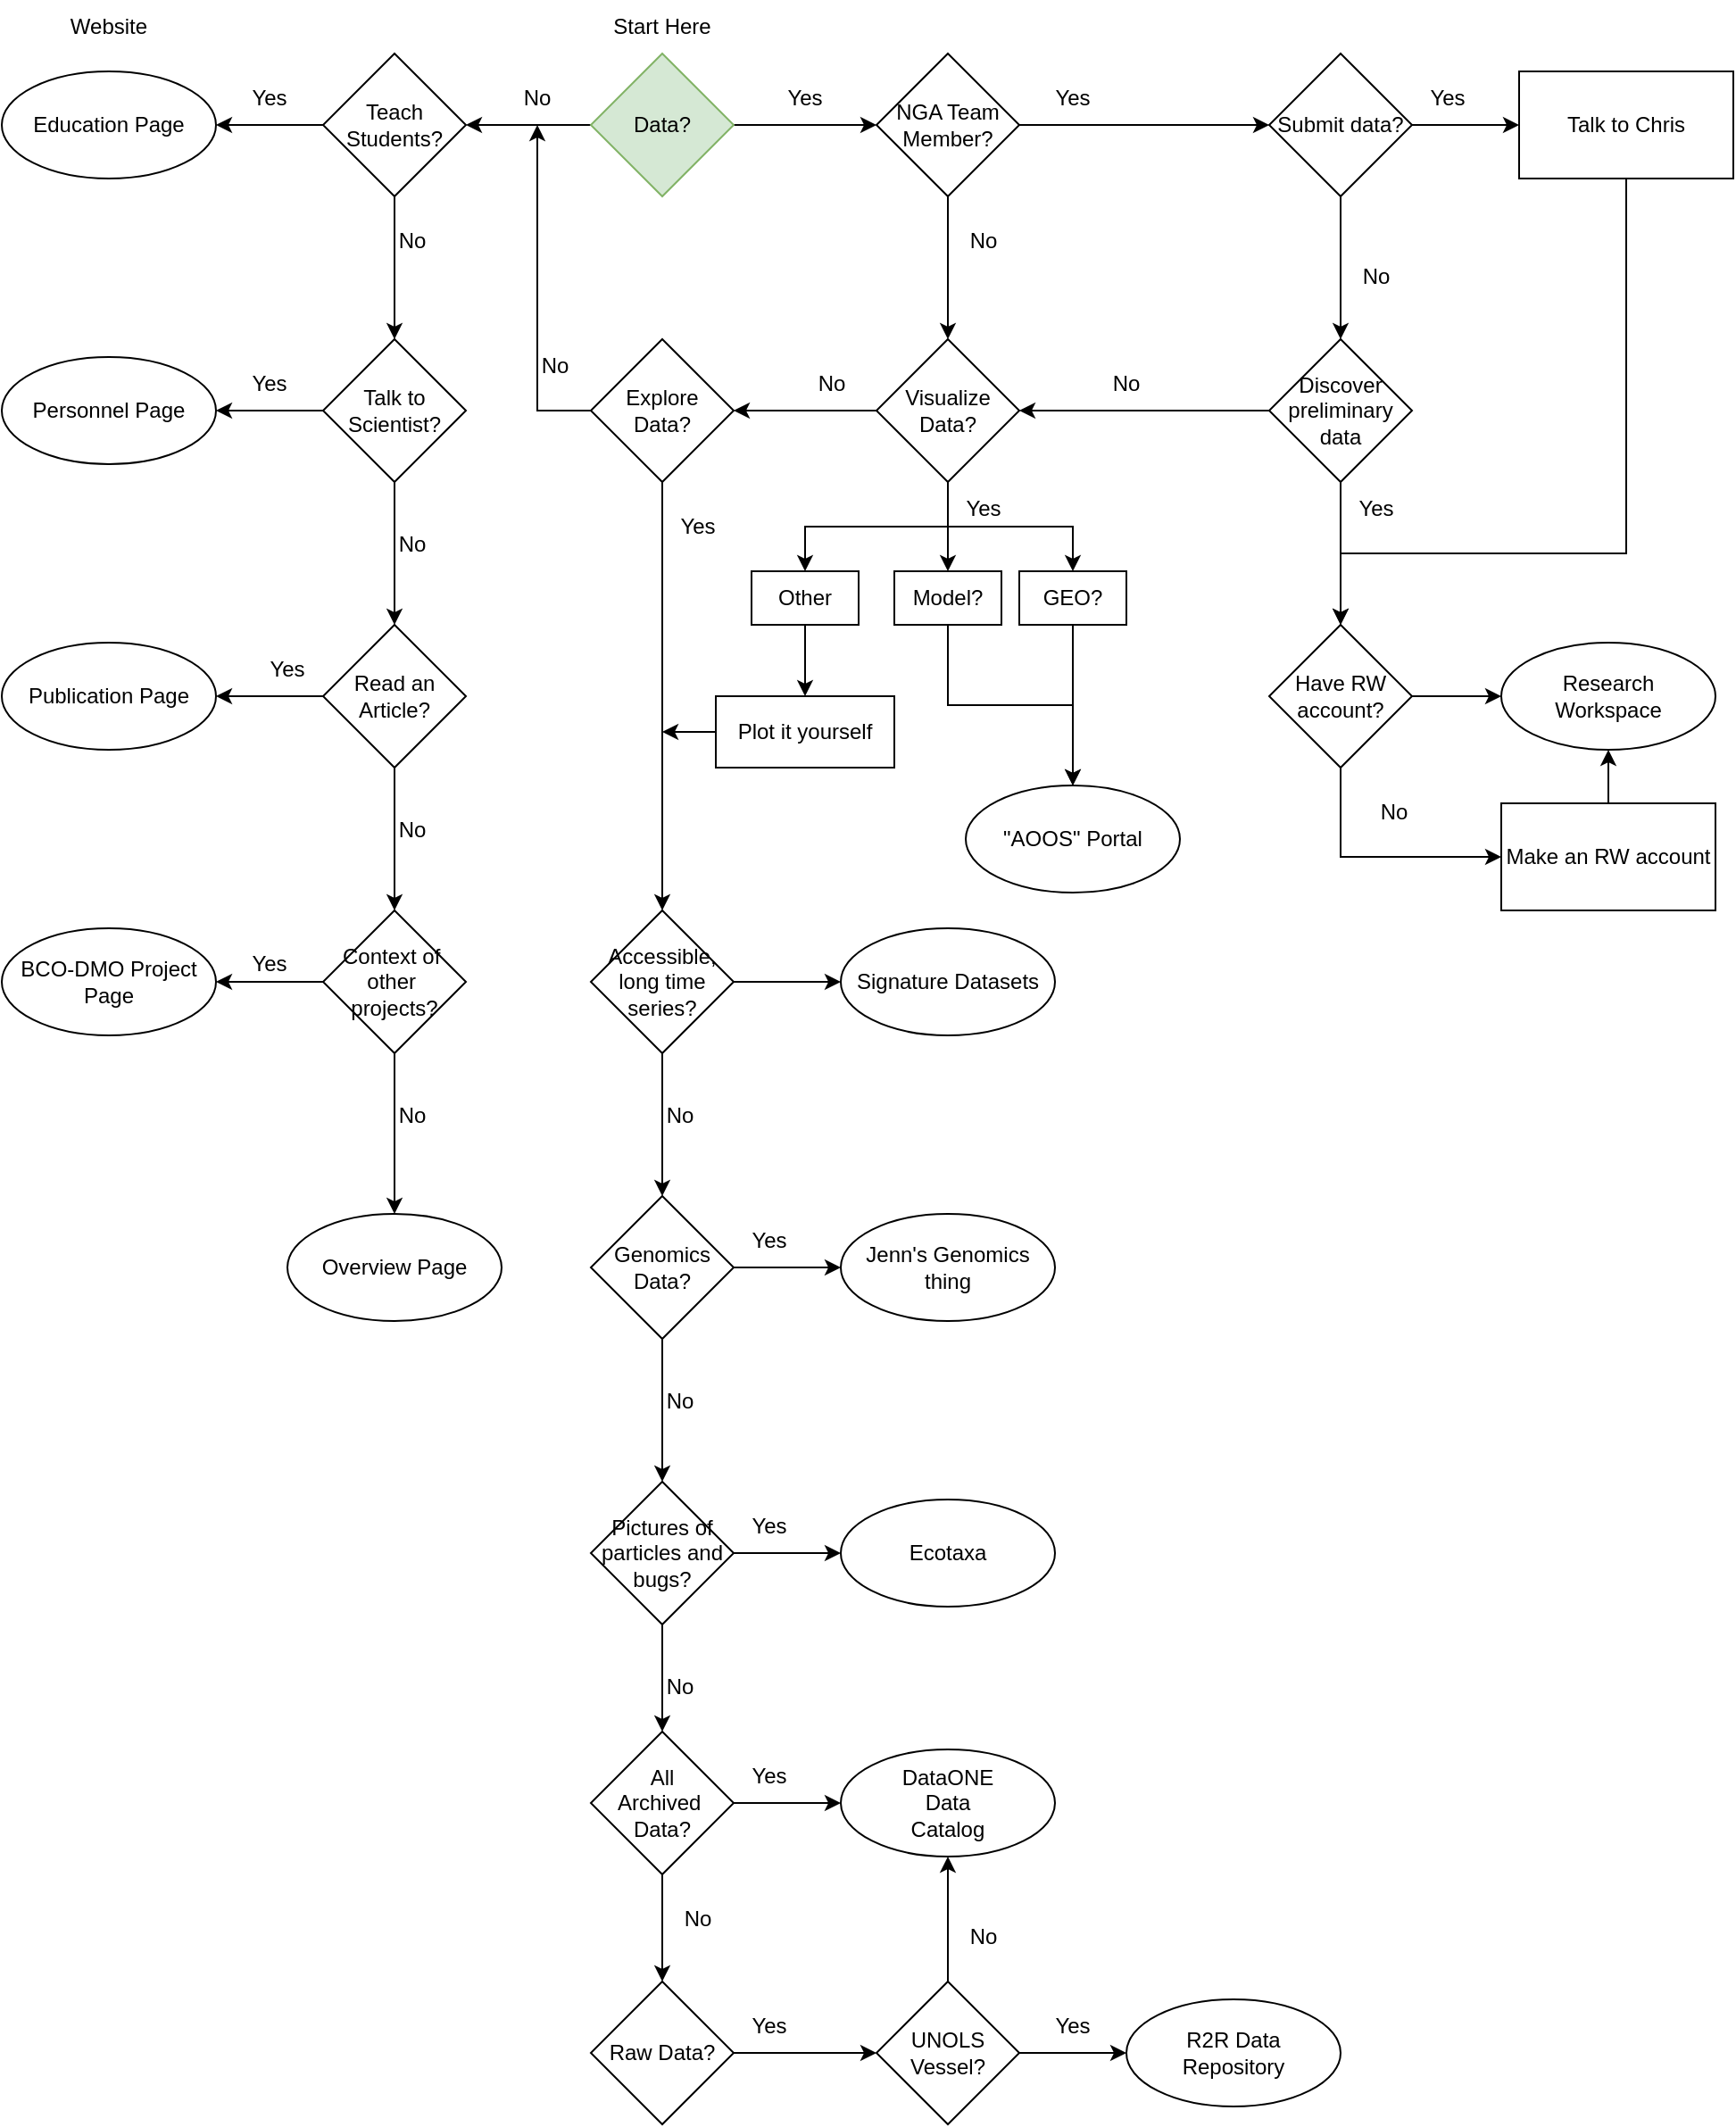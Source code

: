 <mxfile version="15.5.9" type="device"><diagram id="ykMY72sctvwaHT-kGBbZ" name="Page-1"><mxGraphModel dx="1756" dy="651" grid="1" gridSize="10" guides="1" tooltips="1" connect="1" arrows="1" fold="1" page="1" pageScale="1" pageWidth="850" pageHeight="1100" math="0" shadow="0"><root><mxCell id="0"/><mxCell id="1" parent="0"/><mxCell id="GKDKkPJBHjTfs81k0mIY-3" value="" style="edgeStyle=orthogonalEdgeStyle;rounded=0;orthogonalLoop=1;jettySize=auto;html=1;" parent="1" source="GKDKkPJBHjTfs81k0mIY-1" target="GKDKkPJBHjTfs81k0mIY-2" edge="1"><mxGeometry relative="1" as="geometry"/></mxCell><mxCell id="GKDKkPJBHjTfs81k0mIY-6" value="" style="edgeStyle=orthogonalEdgeStyle;rounded=0;orthogonalLoop=1;jettySize=auto;html=1;" parent="1" source="GKDKkPJBHjTfs81k0mIY-1" target="GKDKkPJBHjTfs81k0mIY-5" edge="1"><mxGeometry relative="1" as="geometry"/></mxCell><mxCell id="GKDKkPJBHjTfs81k0mIY-1" value="Data?" style="rhombus;whiteSpace=wrap;html=1;fillColor=#d5e8d4;strokeColor=#82b366;" parent="1" vertex="1"><mxGeometry x="260" y="40" width="80" height="80" as="geometry"/></mxCell><mxCell id="GKDKkPJBHjTfs81k0mIY-8" value="" style="edgeStyle=orthogonalEdgeStyle;rounded=0;orthogonalLoop=1;jettySize=auto;html=1;" parent="1" source="GKDKkPJBHjTfs81k0mIY-2" target="GKDKkPJBHjTfs81k0mIY-7" edge="1"><mxGeometry relative="1" as="geometry"/></mxCell><mxCell id="GKDKkPJBHjTfs81k0mIY-14" value="" style="edgeStyle=orthogonalEdgeStyle;rounded=0;orthogonalLoop=1;jettySize=auto;html=1;" parent="1" source="GKDKkPJBHjTfs81k0mIY-2" target="GKDKkPJBHjTfs81k0mIY-13" edge="1"><mxGeometry relative="1" as="geometry"/></mxCell><mxCell id="GKDKkPJBHjTfs81k0mIY-2" value="Teach Students?" style="rhombus;whiteSpace=wrap;html=1;" parent="1" vertex="1"><mxGeometry x="110" y="40" width="80" height="80" as="geometry"/></mxCell><mxCell id="GKDKkPJBHjTfs81k0mIY-4" value="No" style="text;html=1;strokeColor=none;fillColor=none;align=center;verticalAlign=middle;whiteSpace=wrap;rounded=0;" parent="1" vertex="1"><mxGeometry x="200" y="50" width="60" height="30" as="geometry"/></mxCell><mxCell id="GKDKkPJBHjTfs81k0mIY-34" value="" style="edgeStyle=orthogonalEdgeStyle;rounded=0;orthogonalLoop=1;jettySize=auto;html=1;" parent="1" source="GKDKkPJBHjTfs81k0mIY-5" target="GKDKkPJBHjTfs81k0mIY-33" edge="1"><mxGeometry relative="1" as="geometry"/></mxCell><mxCell id="GKDKkPJBHjTfs81k0mIY-52" value="" style="edgeStyle=orthogonalEdgeStyle;rounded=0;orthogonalLoop=1;jettySize=auto;html=1;" parent="1" source="GKDKkPJBHjTfs81k0mIY-5" target="GKDKkPJBHjTfs81k0mIY-46" edge="1"><mxGeometry relative="1" as="geometry"/></mxCell><mxCell id="GKDKkPJBHjTfs81k0mIY-5" value="NGA Team Member?" style="rhombus;whiteSpace=wrap;html=1;" parent="1" vertex="1"><mxGeometry x="420" y="40" width="80" height="80" as="geometry"/></mxCell><mxCell id="GKDKkPJBHjTfs81k0mIY-7" value="Education Page" style="ellipse;whiteSpace=wrap;html=1;" parent="1" vertex="1"><mxGeometry x="-70" y="50" width="120" height="60" as="geometry"/></mxCell><mxCell id="GKDKkPJBHjTfs81k0mIY-9" value="No" style="text;html=1;strokeColor=none;fillColor=none;align=center;verticalAlign=middle;whiteSpace=wrap;rounded=0;" parent="1" vertex="1"><mxGeometry x="130" y="130" width="60" height="30" as="geometry"/></mxCell><mxCell id="GKDKkPJBHjTfs81k0mIY-10" value="Yes" style="text;html=1;strokeColor=none;fillColor=none;align=center;verticalAlign=middle;whiteSpace=wrap;rounded=0;" parent="1" vertex="1"><mxGeometry x="350" y="50" width="60" height="30" as="geometry"/></mxCell><mxCell id="GKDKkPJBHjTfs81k0mIY-12" value="Yes" style="text;html=1;strokeColor=none;fillColor=none;align=center;verticalAlign=middle;whiteSpace=wrap;rounded=0;" parent="1" vertex="1"><mxGeometry x="50" y="50" width="60" height="30" as="geometry"/></mxCell><mxCell id="GKDKkPJBHjTfs81k0mIY-16" value="" style="edgeStyle=orthogonalEdgeStyle;rounded=0;orthogonalLoop=1;jettySize=auto;html=1;" parent="1" source="GKDKkPJBHjTfs81k0mIY-13" target="GKDKkPJBHjTfs81k0mIY-15" edge="1"><mxGeometry relative="1" as="geometry"/></mxCell><mxCell id="GKDKkPJBHjTfs81k0mIY-18" value="" style="edgeStyle=orthogonalEdgeStyle;rounded=0;orthogonalLoop=1;jettySize=auto;html=1;" parent="1" source="GKDKkPJBHjTfs81k0mIY-13" target="GKDKkPJBHjTfs81k0mIY-17" edge="1"><mxGeometry relative="1" as="geometry"/></mxCell><mxCell id="GKDKkPJBHjTfs81k0mIY-13" value="Talk to Scientist?" style="rhombus;whiteSpace=wrap;html=1;" parent="1" vertex="1"><mxGeometry x="110" y="200" width="80" height="80" as="geometry"/></mxCell><mxCell id="GKDKkPJBHjTfs81k0mIY-15" value="Personnel Page" style="ellipse;whiteSpace=wrap;html=1;" parent="1" vertex="1"><mxGeometry x="-70" y="210" width="120" height="60" as="geometry"/></mxCell><mxCell id="GKDKkPJBHjTfs81k0mIY-20" value="" style="edgeStyle=orthogonalEdgeStyle;rounded=0;orthogonalLoop=1;jettySize=auto;html=1;" parent="1" source="GKDKkPJBHjTfs81k0mIY-17" target="GKDKkPJBHjTfs81k0mIY-19" edge="1"><mxGeometry relative="1" as="geometry"/></mxCell><mxCell id="GKDKkPJBHjTfs81k0mIY-22" value="" style="edgeStyle=orthogonalEdgeStyle;rounded=0;orthogonalLoop=1;jettySize=auto;html=1;" parent="1" source="GKDKkPJBHjTfs81k0mIY-17" target="GKDKkPJBHjTfs81k0mIY-21" edge="1"><mxGeometry relative="1" as="geometry"/></mxCell><mxCell id="GKDKkPJBHjTfs81k0mIY-17" value="Read an Article?" style="rhombus;whiteSpace=wrap;html=1;" parent="1" vertex="1"><mxGeometry x="110" y="360" width="80" height="80" as="geometry"/></mxCell><mxCell id="GKDKkPJBHjTfs81k0mIY-19" value="Publication Page" style="ellipse;whiteSpace=wrap;html=1;" parent="1" vertex="1"><mxGeometry x="-70" y="370" width="120" height="60" as="geometry"/></mxCell><mxCell id="GKDKkPJBHjTfs81k0mIY-24" value="" style="edgeStyle=orthogonalEdgeStyle;rounded=0;orthogonalLoop=1;jettySize=auto;html=1;" parent="1" source="GKDKkPJBHjTfs81k0mIY-21" target="GKDKkPJBHjTfs81k0mIY-23" edge="1"><mxGeometry relative="1" as="geometry"/></mxCell><mxCell id="GKDKkPJBHjTfs81k0mIY-26" value="" style="edgeStyle=orthogonalEdgeStyle;rounded=0;orthogonalLoop=1;jettySize=auto;html=1;" parent="1" source="GKDKkPJBHjTfs81k0mIY-21" target="GKDKkPJBHjTfs81k0mIY-25" edge="1"><mxGeometry relative="1" as="geometry"/></mxCell><mxCell id="GKDKkPJBHjTfs81k0mIY-21" value="Context of&amp;nbsp;&lt;br&gt;other&amp;nbsp;&lt;br&gt;projects?" style="rhombus;whiteSpace=wrap;html=1;" parent="1" vertex="1"><mxGeometry x="110" y="520" width="80" height="80" as="geometry"/></mxCell><mxCell id="GKDKkPJBHjTfs81k0mIY-23" value="BCO-DMO Project Page" style="ellipse;whiteSpace=wrap;html=1;" parent="1" vertex="1"><mxGeometry x="-70" y="530" width="120" height="60" as="geometry"/></mxCell><mxCell id="GKDKkPJBHjTfs81k0mIY-25" value="Overview Page" style="ellipse;whiteSpace=wrap;html=1;" parent="1" vertex="1"><mxGeometry x="90" y="690" width="120" height="60" as="geometry"/></mxCell><mxCell id="GKDKkPJBHjTfs81k0mIY-27" value="Yes" style="text;html=1;strokeColor=none;fillColor=none;align=center;verticalAlign=middle;whiteSpace=wrap;rounded=0;" parent="1" vertex="1"><mxGeometry x="50" y="210" width="60" height="30" as="geometry"/></mxCell><mxCell id="GKDKkPJBHjTfs81k0mIY-28" value="Yes" style="text;html=1;strokeColor=none;fillColor=none;align=center;verticalAlign=middle;whiteSpace=wrap;rounded=0;" parent="1" vertex="1"><mxGeometry x="60" y="370" width="60" height="30" as="geometry"/></mxCell><mxCell id="GKDKkPJBHjTfs81k0mIY-29" value="Yes" style="text;html=1;strokeColor=none;fillColor=none;align=center;verticalAlign=middle;whiteSpace=wrap;rounded=0;" parent="1" vertex="1"><mxGeometry x="50" y="535" width="60" height="30" as="geometry"/></mxCell><mxCell id="GKDKkPJBHjTfs81k0mIY-30" value="No" style="text;html=1;strokeColor=none;fillColor=none;align=center;verticalAlign=middle;whiteSpace=wrap;rounded=0;" parent="1" vertex="1"><mxGeometry x="130" y="300" width="60" height="30" as="geometry"/></mxCell><mxCell id="GKDKkPJBHjTfs81k0mIY-31" value="No" style="text;html=1;strokeColor=none;fillColor=none;align=center;verticalAlign=middle;whiteSpace=wrap;rounded=0;" parent="1" vertex="1"><mxGeometry x="130" y="460" width="60" height="30" as="geometry"/></mxCell><mxCell id="GKDKkPJBHjTfs81k0mIY-32" value="No" style="text;html=1;strokeColor=none;fillColor=none;align=center;verticalAlign=middle;whiteSpace=wrap;rounded=0;" parent="1" vertex="1"><mxGeometry x="130" y="620" width="60" height="30" as="geometry"/></mxCell><mxCell id="GKDKkPJBHjTfs81k0mIY-38" value="" style="edgeStyle=orthogonalEdgeStyle;rounded=0;orthogonalLoop=1;jettySize=auto;html=1;" parent="1" source="GKDKkPJBHjTfs81k0mIY-33" target="GKDKkPJBHjTfs81k0mIY-37" edge="1"><mxGeometry relative="1" as="geometry"/></mxCell><mxCell id="GKDKkPJBHjTfs81k0mIY-41" value="" style="edgeStyle=orthogonalEdgeStyle;rounded=0;orthogonalLoop=1;jettySize=auto;html=1;" parent="1" source="GKDKkPJBHjTfs81k0mIY-33" target="GKDKkPJBHjTfs81k0mIY-40" edge="1"><mxGeometry relative="1" as="geometry"/></mxCell><mxCell id="GKDKkPJBHjTfs81k0mIY-33" value="Submit data?" style="rhombus;whiteSpace=wrap;html=1;" parent="1" vertex="1"><mxGeometry x="640" y="40" width="80" height="80" as="geometry"/></mxCell><mxCell id="GKDKkPJBHjTfs81k0mIY-36" value="Yes" style="text;html=1;strokeColor=none;fillColor=none;align=center;verticalAlign=middle;whiteSpace=wrap;rounded=0;" parent="1" vertex="1"><mxGeometry x="500" y="50" width="60" height="30" as="geometry"/></mxCell><mxCell id="GKDKkPJBHjTfs81k0mIY-65" style="edgeStyle=orthogonalEdgeStyle;rounded=0;orthogonalLoop=1;jettySize=auto;html=1;exitX=0.5;exitY=1;exitDx=0;exitDy=0;entryX=0.5;entryY=0;entryDx=0;entryDy=0;" parent="1" source="GKDKkPJBHjTfs81k0mIY-37" target="GKDKkPJBHjTfs81k0mIY-42" edge="1"><mxGeometry relative="1" as="geometry"><Array as="points"><mxPoint x="840" y="320"/><mxPoint x="680" y="320"/></Array></mxGeometry></mxCell><mxCell id="GKDKkPJBHjTfs81k0mIY-37" value="Talk to Chris" style="rectangle;whiteSpace=wrap;html=1;" parent="1" vertex="1"><mxGeometry x="780" y="50" width="120" height="60" as="geometry"/></mxCell><mxCell id="GKDKkPJBHjTfs81k0mIY-39" value="Yes" style="text;html=1;strokeColor=none;fillColor=none;align=center;verticalAlign=middle;whiteSpace=wrap;rounded=0;" parent="1" vertex="1"><mxGeometry x="710" y="50" width="60" height="30" as="geometry"/></mxCell><mxCell id="GKDKkPJBHjTfs81k0mIY-43" value="" style="edgeStyle=orthogonalEdgeStyle;rounded=0;orthogonalLoop=1;jettySize=auto;html=1;" parent="1" source="GKDKkPJBHjTfs81k0mIY-40" target="GKDKkPJBHjTfs81k0mIY-42" edge="1"><mxGeometry relative="1" as="geometry"><Array as="points"><mxPoint x="680" y="340"/><mxPoint x="680" y="340"/></Array></mxGeometry></mxCell><mxCell id="GKDKkPJBHjTfs81k0mIY-47" value="" style="edgeStyle=orthogonalEdgeStyle;rounded=0;orthogonalLoop=1;jettySize=auto;html=1;" parent="1" source="GKDKkPJBHjTfs81k0mIY-40" target="GKDKkPJBHjTfs81k0mIY-46" edge="1"><mxGeometry relative="1" as="geometry"/></mxCell><mxCell id="GKDKkPJBHjTfs81k0mIY-40" value="Discover preliminary data" style="rhombus;whiteSpace=wrap;html=1;" parent="1" vertex="1"><mxGeometry x="640" y="200" width="80" height="80" as="geometry"/></mxCell><mxCell id="GKDKkPJBHjTfs81k0mIY-66" value="" style="edgeStyle=orthogonalEdgeStyle;rounded=0;orthogonalLoop=1;jettySize=auto;html=1;" parent="1" source="GKDKkPJBHjTfs81k0mIY-42" target="GKDKkPJBHjTfs81k0mIY-49" edge="1"><mxGeometry relative="1" as="geometry"/></mxCell><mxCell id="GKDKkPJBHjTfs81k0mIY-70" style="edgeStyle=orthogonalEdgeStyle;rounded=0;orthogonalLoop=1;jettySize=auto;html=1;entryX=0;entryY=0.5;entryDx=0;entryDy=0;" parent="1" source="GKDKkPJBHjTfs81k0mIY-42" target="GKDKkPJBHjTfs81k0mIY-57" edge="1"><mxGeometry relative="1" as="geometry"><Array as="points"><mxPoint x="680" y="490"/></Array></mxGeometry></mxCell><mxCell id="GKDKkPJBHjTfs81k0mIY-42" value="Have RW account?" style="rhombus;whiteSpace=wrap;html=1;" parent="1" vertex="1"><mxGeometry x="640" y="360" width="80" height="80" as="geometry"/></mxCell><mxCell id="GKDKkPJBHjTfs81k0mIY-44" value="Yes" style="text;html=1;strokeColor=none;fillColor=none;align=center;verticalAlign=middle;whiteSpace=wrap;rounded=0;" parent="1" vertex="1"><mxGeometry x="670" y="280" width="60" height="30" as="geometry"/></mxCell><mxCell id="GKDKkPJBHjTfs81k0mIY-84" value="" style="edgeStyle=orthogonalEdgeStyle;rounded=0;orthogonalLoop=1;jettySize=auto;html=1;entryX=0.5;entryY=0;entryDx=0;entryDy=0;" parent="1" source="GKDKkPJBHjTfs81k0mIY-46" target="GKDKkPJBHjTfs81k0mIY-76" edge="1"><mxGeometry relative="1" as="geometry"/></mxCell><mxCell id="GKDKkPJBHjTfs81k0mIY-91" value="" style="edgeStyle=orthogonalEdgeStyle;rounded=0;orthogonalLoop=1;jettySize=auto;html=1;" parent="1" source="GKDKkPJBHjTfs81k0mIY-46" target="GKDKkPJBHjTfs81k0mIY-90" edge="1"><mxGeometry relative="1" as="geometry"/></mxCell><mxCell id="GKDKkPJBHjTfs81k0mIY-46" value="Visualize Data?" style="rhombus;whiteSpace=wrap;html=1;" parent="1" vertex="1"><mxGeometry x="420" y="200" width="80" height="80" as="geometry"/></mxCell><mxCell id="GKDKkPJBHjTfs81k0mIY-48" value="No" style="text;html=1;strokeColor=none;fillColor=none;align=center;verticalAlign=middle;whiteSpace=wrap;rounded=0;" parent="1" vertex="1"><mxGeometry x="530" y="210" width="60" height="30" as="geometry"/></mxCell><mxCell id="GKDKkPJBHjTfs81k0mIY-49" value="Research &lt;br&gt;Workspace" style="ellipse;whiteSpace=wrap;html=1;" parent="1" vertex="1"><mxGeometry x="770" y="370" width="120" height="60" as="geometry"/></mxCell><mxCell id="GKDKkPJBHjTfs81k0mIY-53" value="Start Here" style="text;html=1;strokeColor=none;fillColor=none;align=center;verticalAlign=middle;whiteSpace=wrap;rounded=0;" parent="1" vertex="1"><mxGeometry x="270" y="10" width="60" height="30" as="geometry"/></mxCell><mxCell id="GKDKkPJBHjTfs81k0mIY-54" value="No" style="text;html=1;strokeColor=none;fillColor=none;align=center;verticalAlign=middle;whiteSpace=wrap;rounded=0;" parent="1" vertex="1"><mxGeometry x="670" y="150" width="60" height="30" as="geometry"/></mxCell><mxCell id="GKDKkPJBHjTfs81k0mIY-56" value="No" style="text;html=1;strokeColor=none;fillColor=none;align=center;verticalAlign=middle;whiteSpace=wrap;rounded=0;" parent="1" vertex="1"><mxGeometry x="680" y="450" width="60" height="30" as="geometry"/></mxCell><mxCell id="GKDKkPJBHjTfs81k0mIY-68" value="" style="edgeStyle=orthogonalEdgeStyle;rounded=0;orthogonalLoop=1;jettySize=auto;html=1;" parent="1" source="GKDKkPJBHjTfs81k0mIY-57" target="GKDKkPJBHjTfs81k0mIY-49" edge="1"><mxGeometry relative="1" as="geometry"/></mxCell><mxCell id="GKDKkPJBHjTfs81k0mIY-57" value="Make an RW account" style="whiteSpace=wrap;html=1;" parent="1" vertex="1"><mxGeometry x="770" y="460" width="120" height="60" as="geometry"/></mxCell><mxCell id="GKDKkPJBHjTfs81k0mIY-72" value="No" style="text;html=1;strokeColor=none;fillColor=none;align=center;verticalAlign=middle;whiteSpace=wrap;rounded=0;" parent="1" vertex="1"><mxGeometry x="450" y="130" width="60" height="30" as="geometry"/></mxCell><mxCell id="GKDKkPJBHjTfs81k0mIY-75" value="Website" style="text;html=1;strokeColor=none;fillColor=none;align=center;verticalAlign=middle;whiteSpace=wrap;rounded=0;" parent="1" vertex="1"><mxGeometry x="-40" y="10" width="60" height="30" as="geometry"/></mxCell><mxCell id="GKDKkPJBHjTfs81k0mIY-82" value="" style="edgeStyle=orthogonalEdgeStyle;rounded=0;orthogonalLoop=1;jettySize=auto;html=1;" parent="1" source="GKDKkPJBHjTfs81k0mIY-76" target="GKDKkPJBHjTfs81k0mIY-80" edge="1"><mxGeometry relative="1" as="geometry"/></mxCell><mxCell id="GKDKkPJBHjTfs81k0mIY-76" value="Model?" style="rounded=0;whiteSpace=wrap;html=1;" parent="1" vertex="1"><mxGeometry x="430" y="330" width="60" height="30" as="geometry"/></mxCell><mxCell id="GKDKkPJBHjTfs81k0mIY-81" value="" style="edgeStyle=orthogonalEdgeStyle;rounded=0;orthogonalLoop=1;jettySize=auto;html=1;" parent="1" source="GKDKkPJBHjTfs81k0mIY-78" target="GKDKkPJBHjTfs81k0mIY-80" edge="1"><mxGeometry relative="1" as="geometry"/></mxCell><mxCell id="GKDKkPJBHjTfs81k0mIY-78" value="GEO?" style="rounded=0;whiteSpace=wrap;html=1;" parent="1" vertex="1"><mxGeometry x="500" y="330" width="60" height="30" as="geometry"/></mxCell><mxCell id="GKDKkPJBHjTfs81k0mIY-80" value="&quot;AOOS&quot; Portal" style="ellipse;whiteSpace=wrap;html=1;rounded=0;" parent="1" vertex="1"><mxGeometry x="470" y="450" width="120" height="60" as="geometry"/></mxCell><mxCell id="GKDKkPJBHjTfs81k0mIY-85" value="" style="edgeStyle=orthogonalEdgeStyle;rounded=0;orthogonalLoop=1;jettySize=auto;html=1;entryX=0.5;entryY=0;entryDx=0;entryDy=0;exitX=0.5;exitY=1;exitDx=0;exitDy=0;" parent="1" source="GKDKkPJBHjTfs81k0mIY-46" target="GKDKkPJBHjTfs81k0mIY-78" edge="1"><mxGeometry relative="1" as="geometry"><mxPoint x="470" y="290" as="sourcePoint"/><mxPoint x="435" y="380" as="targetPoint"/></mxGeometry></mxCell><mxCell id="GKDKkPJBHjTfs81k0mIY-86" value="Yes" style="text;html=1;strokeColor=none;fillColor=none;align=center;verticalAlign=middle;whiteSpace=wrap;rounded=0;" parent="1" vertex="1"><mxGeometry x="450" y="280" width="60" height="30" as="geometry"/></mxCell><mxCell id="GKDKkPJBHjTfs81k0mIY-101" value="" style="edgeStyle=orthogonalEdgeStyle;rounded=0;orthogonalLoop=1;jettySize=auto;html=1;" parent="1" source="GKDKkPJBHjTfs81k0mIY-87" target="GKDKkPJBHjTfs81k0mIY-98" edge="1"><mxGeometry relative="1" as="geometry"/></mxCell><mxCell id="GKDKkPJBHjTfs81k0mIY-87" value="Other" style="rounded=0;whiteSpace=wrap;html=1;" parent="1" vertex="1"><mxGeometry x="350" y="330" width="60" height="30" as="geometry"/></mxCell><mxCell id="GKDKkPJBHjTfs81k0mIY-89" value="" style="edgeStyle=orthogonalEdgeStyle;rounded=0;orthogonalLoop=1;jettySize=auto;html=1;entryX=0.5;entryY=0;entryDx=0;entryDy=0;exitX=0.5;exitY=1;exitDx=0;exitDy=0;" parent="1" source="GKDKkPJBHjTfs81k0mIY-46" target="GKDKkPJBHjTfs81k0mIY-87" edge="1"><mxGeometry relative="1" as="geometry"><mxPoint x="470" y="290" as="sourcePoint"/><mxPoint x="540" y="340" as="targetPoint"/></mxGeometry></mxCell><mxCell id="GKDKkPJBHjTfs81k0mIY-92" value="" style="edgeStyle=orthogonalEdgeStyle;rounded=0;orthogonalLoop=1;jettySize=auto;html=1;entryX=0.5;entryY=1;entryDx=0;entryDy=0;" parent="1" source="GKDKkPJBHjTfs81k0mIY-90" target="GKDKkPJBHjTfs81k0mIY-4" edge="1"><mxGeometry relative="1" as="geometry"><Array as="points"><mxPoint x="230" y="240"/></Array></mxGeometry></mxCell><mxCell id="GKDKkPJBHjTfs81k0mIY-96" value="" style="edgeStyle=orthogonalEdgeStyle;rounded=0;orthogonalLoop=1;jettySize=auto;html=1;" parent="1" source="GKDKkPJBHjTfs81k0mIY-90" target="GKDKkPJBHjTfs81k0mIY-95" edge="1"><mxGeometry relative="1" as="geometry"/></mxCell><mxCell id="GKDKkPJBHjTfs81k0mIY-90" value="Explore&lt;br&gt;Data?" style="rhombus;whiteSpace=wrap;html=1;" parent="1" vertex="1"><mxGeometry x="260" y="200" width="80" height="80" as="geometry"/></mxCell><mxCell id="GKDKkPJBHjTfs81k0mIY-93" value="No" style="text;html=1;strokeColor=none;fillColor=none;align=center;verticalAlign=middle;whiteSpace=wrap;rounded=0;" parent="1" vertex="1"><mxGeometry x="210" y="200" width="60" height="30" as="geometry"/></mxCell><mxCell id="GKDKkPJBHjTfs81k0mIY-94" value="No" style="text;html=1;strokeColor=none;fillColor=none;align=center;verticalAlign=middle;whiteSpace=wrap;rounded=0;" parent="1" vertex="1"><mxGeometry x="365" y="210" width="60" height="30" as="geometry"/></mxCell><mxCell id="GKDKkPJBHjTfs81k0mIY-104" value="" style="edgeStyle=orthogonalEdgeStyle;rounded=0;orthogonalLoop=1;jettySize=auto;html=1;" parent="1" source="GKDKkPJBHjTfs81k0mIY-95" target="GKDKkPJBHjTfs81k0mIY-103" edge="1"><mxGeometry relative="1" as="geometry"/></mxCell><mxCell id="GKDKkPJBHjTfs81k0mIY-106" value="" style="edgeStyle=orthogonalEdgeStyle;rounded=0;orthogonalLoop=1;jettySize=auto;html=1;" parent="1" source="GKDKkPJBHjTfs81k0mIY-95" edge="1"><mxGeometry relative="1" as="geometry"><mxPoint x="300" y="680" as="targetPoint"/></mxGeometry></mxCell><mxCell id="GKDKkPJBHjTfs81k0mIY-95" value="Accessible, long time series?" style="rhombus;whiteSpace=wrap;html=1;" parent="1" vertex="1"><mxGeometry x="260" y="520" width="80" height="80" as="geometry"/></mxCell><mxCell id="GKDKkPJBHjTfs81k0mIY-102" style="edgeStyle=orthogonalEdgeStyle;rounded=0;orthogonalLoop=1;jettySize=auto;html=1;" parent="1" source="GKDKkPJBHjTfs81k0mIY-98" edge="1"><mxGeometry relative="1" as="geometry"><mxPoint x="300" y="420" as="targetPoint"/></mxGeometry></mxCell><mxCell id="GKDKkPJBHjTfs81k0mIY-98" value="Plot it yourself" style="rounded=0;whiteSpace=wrap;html=1;" parent="1" vertex="1"><mxGeometry x="330" y="400" width="100" height="40" as="geometry"/></mxCell><mxCell id="GKDKkPJBHjTfs81k0mIY-103" value="Signature Datasets" style="ellipse;whiteSpace=wrap;html=1;" parent="1" vertex="1"><mxGeometry x="400" y="530" width="120" height="60" as="geometry"/></mxCell><mxCell id="GKDKkPJBHjTfs81k0mIY-109" value="No" style="text;html=1;strokeColor=none;fillColor=none;align=center;verticalAlign=middle;whiteSpace=wrap;rounded=0;" parent="1" vertex="1"><mxGeometry x="280" y="620" width="60" height="30" as="geometry"/></mxCell><mxCell id="GKDKkPJBHjTfs81k0mIY-118" value="" style="edgeStyle=orthogonalEdgeStyle;rounded=0;orthogonalLoop=1;jettySize=auto;html=1;" parent="1" source="GKDKkPJBHjTfs81k0mIY-115" target="GKDKkPJBHjTfs81k0mIY-117" edge="1"><mxGeometry relative="1" as="geometry"/></mxCell><mxCell id="gxk01YtMRbh3TN0HxINR-14" value="" style="edgeStyle=orthogonalEdgeStyle;rounded=0;orthogonalLoop=1;jettySize=auto;html=1;" edge="1" parent="1" source="GKDKkPJBHjTfs81k0mIY-115" target="gxk01YtMRbh3TN0HxINR-2"><mxGeometry relative="1" as="geometry"/></mxCell><mxCell id="GKDKkPJBHjTfs81k0mIY-115" value="All &lt;br&gt;Archived&amp;nbsp;&lt;br&gt;Data?" style="rhombus;whiteSpace=wrap;html=1;" parent="1" vertex="1"><mxGeometry x="260" y="980" width="80" height="80" as="geometry"/></mxCell><mxCell id="GKDKkPJBHjTfs81k0mIY-117" value="DataONE&lt;br&gt;Data&lt;br&gt;Catalog" style="ellipse;whiteSpace=wrap;html=1;" parent="1" vertex="1"><mxGeometry x="400" y="990" width="120" height="60" as="geometry"/></mxCell><mxCell id="GKDKkPJBHjTfs81k0mIY-126" value="" style="edgeStyle=orthogonalEdgeStyle;rounded=0;orthogonalLoop=1;jettySize=auto;html=1;" parent="1" source="GKDKkPJBHjTfs81k0mIY-123" target="GKDKkPJBHjTfs81k0mIY-125" edge="1"><mxGeometry relative="1" as="geometry"/></mxCell><mxCell id="gxk01YtMRbh3TN0HxINR-10" value="" style="edgeStyle=orthogonalEdgeStyle;rounded=0;orthogonalLoop=1;jettySize=auto;html=1;" edge="1" parent="1" source="GKDKkPJBHjTfs81k0mIY-123" target="GKDKkPJBHjTfs81k0mIY-127"><mxGeometry relative="1" as="geometry"/></mxCell><mxCell id="GKDKkPJBHjTfs81k0mIY-123" value="Genomics&lt;br&gt;Data?" style="rhombus;whiteSpace=wrap;html=1;" parent="1" vertex="1"><mxGeometry x="260" y="680" width="80" height="80" as="geometry"/></mxCell><mxCell id="GKDKkPJBHjTfs81k0mIY-125" value="Jenn's Genomics thing" style="ellipse;whiteSpace=wrap;html=1;" parent="1" vertex="1"><mxGeometry x="400" y="690" width="120" height="60" as="geometry"/></mxCell><mxCell id="GKDKkPJBHjTfs81k0mIY-130" value="" style="edgeStyle=orthogonalEdgeStyle;rounded=0;orthogonalLoop=1;jettySize=auto;html=1;" parent="1" source="GKDKkPJBHjTfs81k0mIY-127" target="GKDKkPJBHjTfs81k0mIY-129" edge="1"><mxGeometry relative="1" as="geometry"/></mxCell><mxCell id="GKDKkPJBHjTfs81k0mIY-131" value="" style="edgeStyle=orthogonalEdgeStyle;rounded=0;orthogonalLoop=1;jettySize=auto;html=1;" parent="1" source="GKDKkPJBHjTfs81k0mIY-127" target="GKDKkPJBHjTfs81k0mIY-115" edge="1"><mxGeometry relative="1" as="geometry"/></mxCell><mxCell id="GKDKkPJBHjTfs81k0mIY-127" value="Pictures of particles and bugs?" style="rhombus;whiteSpace=wrap;html=1;" parent="1" vertex="1"><mxGeometry x="260" y="840" width="80" height="80" as="geometry"/></mxCell><mxCell id="GKDKkPJBHjTfs81k0mIY-129" value="Ecotaxa" style="ellipse;whiteSpace=wrap;html=1;" parent="1" vertex="1"><mxGeometry x="400" y="850" width="120" height="60" as="geometry"/></mxCell><mxCell id="GKDKkPJBHjTfs81k0mIY-132" value="No" style="text;html=1;strokeColor=none;fillColor=none;align=center;verticalAlign=middle;whiteSpace=wrap;rounded=0;" parent="1" vertex="1"><mxGeometry x="280" y="940" width="60" height="30" as="geometry"/></mxCell><mxCell id="GKDKkPJBHjTfs81k0mIY-133" value="No" style="text;html=1;strokeColor=none;fillColor=none;align=center;verticalAlign=middle;whiteSpace=wrap;rounded=0;" parent="1" vertex="1"><mxGeometry x="280" y="780" width="60" height="30" as="geometry"/></mxCell><mxCell id="GKDKkPJBHjTfs81k0mIY-134" value="Yes" style="text;html=1;strokeColor=none;fillColor=none;align=center;verticalAlign=middle;whiteSpace=wrap;rounded=0;" parent="1" vertex="1"><mxGeometry x="330" y="690" width="60" height="30" as="geometry"/></mxCell><mxCell id="GKDKkPJBHjTfs81k0mIY-135" value="Yes" style="text;html=1;strokeColor=none;fillColor=none;align=center;verticalAlign=middle;whiteSpace=wrap;rounded=0;" parent="1" vertex="1"><mxGeometry x="330" y="850" width="60" height="30" as="geometry"/></mxCell><mxCell id="gxk01YtMRbh3TN0HxINR-1" value="" style="edgeStyle=orthogonalEdgeStyle;rounded=0;orthogonalLoop=1;jettySize=auto;html=1;" edge="1" parent="1" source="gxk01YtMRbh3TN0HxINR-2" target="gxk01YtMRbh3TN0HxINR-4"><mxGeometry relative="1" as="geometry"/></mxCell><mxCell id="gxk01YtMRbh3TN0HxINR-2" value="Raw Data?" style="rhombus;whiteSpace=wrap;html=1;" vertex="1" parent="1"><mxGeometry x="260" y="1120" width="80" height="80" as="geometry"/></mxCell><mxCell id="gxk01YtMRbh3TN0HxINR-3" value="" style="edgeStyle=orthogonalEdgeStyle;rounded=0;orthogonalLoop=1;jettySize=auto;html=1;" edge="1" parent="1" source="gxk01YtMRbh3TN0HxINR-4" target="gxk01YtMRbh3TN0HxINR-5"><mxGeometry relative="1" as="geometry"/></mxCell><mxCell id="gxk01YtMRbh3TN0HxINR-15" value="" style="edgeStyle=orthogonalEdgeStyle;rounded=0;orthogonalLoop=1;jettySize=auto;html=1;" edge="1" parent="1" source="gxk01YtMRbh3TN0HxINR-4" target="GKDKkPJBHjTfs81k0mIY-117"><mxGeometry relative="1" as="geometry"/></mxCell><mxCell id="gxk01YtMRbh3TN0HxINR-4" value="UNOLS Vessel?" style="rhombus;whiteSpace=wrap;html=1;" vertex="1" parent="1"><mxGeometry x="420" y="1120" width="80" height="80" as="geometry"/></mxCell><mxCell id="gxk01YtMRbh3TN0HxINR-5" value="R2R Data &lt;br&gt;Repository" style="ellipse;whiteSpace=wrap;html=1;" vertex="1" parent="1"><mxGeometry x="560" y="1130" width="120" height="60" as="geometry"/></mxCell><mxCell id="gxk01YtMRbh3TN0HxINR-6" value="No" style="text;html=1;strokeColor=none;fillColor=none;align=center;verticalAlign=middle;whiteSpace=wrap;rounded=0;" vertex="1" parent="1"><mxGeometry x="450" y="1080" width="60" height="30" as="geometry"/></mxCell><mxCell id="gxk01YtMRbh3TN0HxINR-7" value="Yes" style="text;html=1;strokeColor=none;fillColor=none;align=center;verticalAlign=middle;whiteSpace=wrap;rounded=0;" vertex="1" parent="1"><mxGeometry x="330" y="990" width="60" height="30" as="geometry"/></mxCell><mxCell id="gxk01YtMRbh3TN0HxINR-8" value="Yes" style="text;html=1;strokeColor=none;fillColor=none;align=center;verticalAlign=middle;whiteSpace=wrap;rounded=0;" vertex="1" parent="1"><mxGeometry x="500" y="1130" width="60" height="30" as="geometry"/></mxCell><mxCell id="gxk01YtMRbh3TN0HxINR-9" value="No" style="text;html=1;strokeColor=none;fillColor=none;align=center;verticalAlign=middle;whiteSpace=wrap;rounded=0;" vertex="1" parent="1"><mxGeometry x="290" y="1070" width="60" height="30" as="geometry"/></mxCell><mxCell id="gxk01YtMRbh3TN0HxINR-17" value="Yes" style="text;html=1;strokeColor=none;fillColor=none;align=center;verticalAlign=middle;whiteSpace=wrap;rounded=0;" vertex="1" parent="1"><mxGeometry x="330" y="1130" width="60" height="30" as="geometry"/></mxCell><mxCell id="gxk01YtMRbh3TN0HxINR-19" value="Yes" style="text;html=1;strokeColor=none;fillColor=none;align=center;verticalAlign=middle;whiteSpace=wrap;rounded=0;" vertex="1" parent="1"><mxGeometry x="290" y="290" width="60" height="30" as="geometry"/></mxCell></root></mxGraphModel></diagram></mxfile>